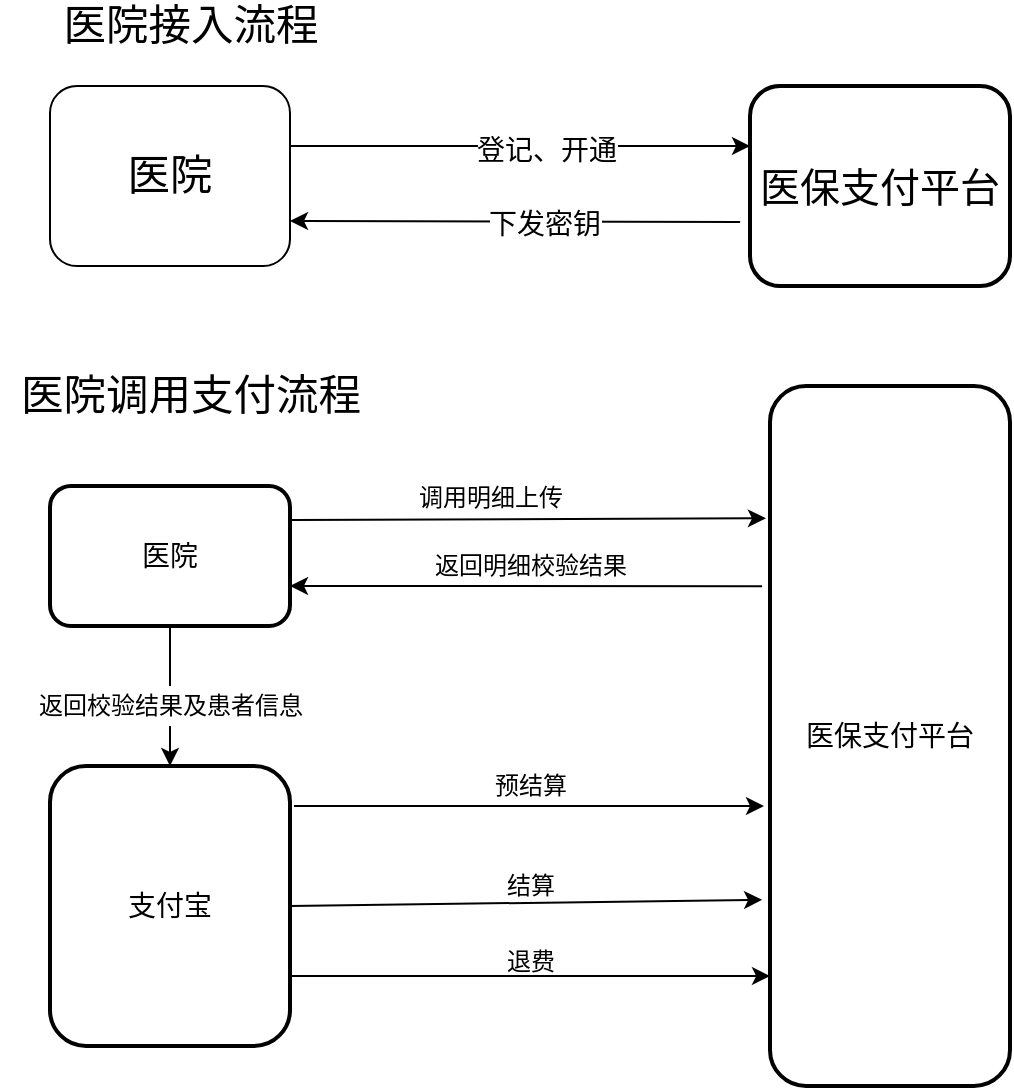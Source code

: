 <mxfile version="14.9.3" type="github">
  <diagram id="EPz6VGqHSs-VgL9DtX49" name="Page-1">
    <mxGraphModel dx="1422" dy="706" grid="1" gridSize="10" guides="1" tooltips="1" connect="1" arrows="1" fold="1" page="1" pageScale="1" pageWidth="827" pageHeight="1169" math="0" shadow="0">
      <root>
        <mxCell id="0" />
        <mxCell id="1" parent="0" />
        <mxCell id="HBfOocNenqamL7iQ2zJh-1" value="&lt;font face=&quot;黑体&quot;&gt;&lt;span style=&quot;font-size: 21.28px&quot;&gt;医院&lt;/span&gt;&lt;/font&gt;" style="rounded=1;whiteSpace=wrap;html=1;" parent="1" vertex="1">
          <mxGeometry x="170" y="60" width="120" height="90" as="geometry" />
        </mxCell>
        <mxCell id="HBfOocNenqamL7iQ2zJh-2" value="&lt;div&gt;&lt;span style=&quot;font-size: 15.96pt&quot;&gt;&lt;font face=&quot;黑体&quot;&gt;医院接入流程&lt;/font&gt;&lt;/span&gt;&lt;/div&gt;" style="text;html=1;align=center;verticalAlign=middle;resizable=0;points=[];autosize=1;strokeColor=none;" parent="1" vertex="1">
          <mxGeometry x="170" y="20" width="140" height="20" as="geometry" />
        </mxCell>
        <mxCell id="HBfOocNenqamL7iQ2zJh-3" value="" style="endArrow=classic;html=1;" parent="1" edge="1">
          <mxGeometry width="50" height="50" relative="1" as="geometry">
            <mxPoint x="290" y="90" as="sourcePoint" />
            <mxPoint x="520" y="90" as="targetPoint" />
          </mxGeometry>
        </mxCell>
        <mxCell id="HBfOocNenqamL7iQ2zJh-5" value="Text" style="edgeLabel;html=1;align=center;verticalAlign=middle;resizable=0;points=[];" parent="HBfOocNenqamL7iQ2zJh-3" vertex="1" connectable="0">
          <mxGeometry x="0.104" y="-1" relative="1" as="geometry">
            <mxPoint as="offset" />
          </mxGeometry>
        </mxCell>
        <mxCell id="HBfOocNenqamL7iQ2zJh-8" value="登记、开通" style="edgeLabel;html=1;align=center;verticalAlign=middle;resizable=0;points=[];fontSize=14;" parent="HBfOocNenqamL7iQ2zJh-3" vertex="1" connectable="0">
          <mxGeometry x="0.113" y="-2" relative="1" as="geometry">
            <mxPoint as="offset" />
          </mxGeometry>
        </mxCell>
        <mxCell id="HBfOocNenqamL7iQ2zJh-4" value="&lt;font style=&quot;font-size: 20px&quot;&gt;医保支付平台&lt;/font&gt;" style="rounded=1;whiteSpace=wrap;html=1;strokeWidth=2;" parent="1" vertex="1">
          <mxGeometry x="520" y="60" width="130" height="100" as="geometry" />
        </mxCell>
        <mxCell id="HBfOocNenqamL7iQ2zJh-9" value="" style="endArrow=classic;html=1;fontSize=14;entryX=1;entryY=0.75;entryDx=0;entryDy=0;exitX=-0.038;exitY=0.68;exitDx=0;exitDy=0;exitPerimeter=0;" parent="1" source="HBfOocNenqamL7iQ2zJh-4" target="HBfOocNenqamL7iQ2zJh-1" edge="1">
          <mxGeometry width="50" height="50" relative="1" as="geometry">
            <mxPoint x="500" y="160" as="sourcePoint" />
            <mxPoint x="550" y="110" as="targetPoint" />
          </mxGeometry>
        </mxCell>
        <mxCell id="HBfOocNenqamL7iQ2zJh-11" value="下发密钥" style="edgeLabel;html=1;align=center;verticalAlign=middle;resizable=0;points=[];fontSize=14;" parent="HBfOocNenqamL7iQ2zJh-9" vertex="1" connectable="0">
          <mxGeometry x="-0.129" y="1" relative="1" as="geometry">
            <mxPoint as="offset" />
          </mxGeometry>
        </mxCell>
        <mxCell id="HBfOocNenqamL7iQ2zJh-12" value="&lt;div&gt;&lt;span style=&quot;font-size: 15.96pt&quot;&gt;&lt;font face=&quot;黑体&quot;&gt;医院调用支付流程&lt;/font&gt;&lt;/span&gt;&lt;/div&gt;" style="text;html=1;align=center;verticalAlign=middle;resizable=0;points=[];autosize=1;strokeColor=none;fontSize=14;" parent="1" vertex="1">
          <mxGeometry x="145" y="200" width="190" height="30" as="geometry" />
        </mxCell>
        <mxCell id="HBfOocNenqamL7iQ2zJh-13" value="医院" style="rounded=1;whiteSpace=wrap;html=1;fontSize=14;strokeWidth=2;" parent="1" vertex="1">
          <mxGeometry x="170" y="260" width="120" height="70" as="geometry" />
        </mxCell>
        <mxCell id="HBfOocNenqamL7iQ2zJh-14" value="医保支付平台" style="rounded=1;whiteSpace=wrap;html=1;fontSize=14;strokeWidth=2;" parent="1" vertex="1">
          <mxGeometry x="530" y="210" width="120" height="350" as="geometry" />
        </mxCell>
        <mxCell id="HBfOocNenqamL7iQ2zJh-15" value="支付宝" style="rounded=1;whiteSpace=wrap;html=1;fontSize=14;strokeWidth=2;" parent="1" vertex="1">
          <mxGeometry x="170" y="400" width="120" height="140" as="geometry" />
        </mxCell>
        <mxCell id="HBfOocNenqamL7iQ2zJh-16" value="" style="endArrow=classic;html=1;fontSize=14;entryX=-0.017;entryY=0.189;entryDx=0;entryDy=0;entryPerimeter=0;" parent="1" target="HBfOocNenqamL7iQ2zJh-14" edge="1">
          <mxGeometry width="50" height="50" relative="1" as="geometry">
            <mxPoint x="291" y="277" as="sourcePoint" />
            <mxPoint x="520" y="277" as="targetPoint" />
          </mxGeometry>
        </mxCell>
        <mxCell id="CwKh5GgwksFOhLYssaHG-1" value="调用明细上传" style="text;html=1;align=center;verticalAlign=middle;resizable=0;points=[];autosize=1;strokeColor=none;" vertex="1" parent="1">
          <mxGeometry x="345" y="256" width="90" height="20" as="geometry" />
        </mxCell>
        <mxCell id="CwKh5GgwksFOhLYssaHG-2" value="" style="endArrow=classic;html=1;exitX=-0.033;exitY=0.286;exitDx=0;exitDy=0;exitPerimeter=0;" edge="1" parent="1" source="HBfOocNenqamL7iQ2zJh-14">
          <mxGeometry width="50" height="50" relative="1" as="geometry">
            <mxPoint x="520" y="310" as="sourcePoint" />
            <mxPoint x="290" y="310" as="targetPoint" />
          </mxGeometry>
        </mxCell>
        <mxCell id="CwKh5GgwksFOhLYssaHG-3" value="返回明细校验结果" style="text;html=1;align=center;verticalAlign=middle;resizable=0;points=[];autosize=1;strokeColor=none;" vertex="1" parent="1">
          <mxGeometry x="355" y="290" width="110" height="20" as="geometry" />
        </mxCell>
        <mxCell id="CwKh5GgwksFOhLYssaHG-4" value="" style="endArrow=classic;html=1;exitX=0.5;exitY=1;exitDx=0;exitDy=0;entryX=0.5;entryY=0;entryDx=0;entryDy=0;startArrow=none;" edge="1" parent="1" source="CwKh5GgwksFOhLYssaHG-5" target="HBfOocNenqamL7iQ2zJh-15">
          <mxGeometry width="50" height="50" relative="1" as="geometry">
            <mxPoint x="230" y="380" as="sourcePoint" />
            <mxPoint x="280" y="330" as="targetPoint" />
          </mxGeometry>
        </mxCell>
        <mxCell id="CwKh5GgwksFOhLYssaHG-5" value="返回校验结果及患者信息" style="text;html=1;align=center;verticalAlign=middle;resizable=0;points=[];autosize=1;strokeColor=none;" vertex="1" parent="1">
          <mxGeometry x="155" y="360" width="150" height="20" as="geometry" />
        </mxCell>
        <mxCell id="CwKh5GgwksFOhLYssaHG-6" value="" style="endArrow=none;html=1;exitX=0.5;exitY=1;exitDx=0;exitDy=0;entryX=0.5;entryY=0;entryDx=0;entryDy=0;" edge="1" parent="1" source="HBfOocNenqamL7iQ2zJh-13" target="CwKh5GgwksFOhLYssaHG-5">
          <mxGeometry width="50" height="50" relative="1" as="geometry">
            <mxPoint x="230" y="330" as="sourcePoint" />
            <mxPoint x="230" y="400" as="targetPoint" />
          </mxGeometry>
        </mxCell>
        <mxCell id="CwKh5GgwksFOhLYssaHG-7" value="" style="endArrow=classic;html=1;" edge="1" parent="1">
          <mxGeometry width="50" height="50" relative="1" as="geometry">
            <mxPoint x="292" y="420" as="sourcePoint" />
            <mxPoint x="527" y="420" as="targetPoint" />
          </mxGeometry>
        </mxCell>
        <mxCell id="CwKh5GgwksFOhLYssaHG-8" value="预结算" style="text;html=1;align=center;verticalAlign=middle;resizable=0;points=[];autosize=1;strokeColor=none;" vertex="1" parent="1">
          <mxGeometry x="385" y="400" width="50" height="20" as="geometry" />
        </mxCell>
        <mxCell id="CwKh5GgwksFOhLYssaHG-9" value="" style="endArrow=classic;html=1;exitX=1;exitY=0.5;exitDx=0;exitDy=0;entryX=-0.033;entryY=0.734;entryDx=0;entryDy=0;entryPerimeter=0;" edge="1" parent="1" source="HBfOocNenqamL7iQ2zJh-15" target="HBfOocNenqamL7iQ2zJh-14">
          <mxGeometry width="50" height="50" relative="1" as="geometry">
            <mxPoint x="290" y="520" as="sourcePoint" />
            <mxPoint x="340" y="470" as="targetPoint" />
          </mxGeometry>
        </mxCell>
        <mxCell id="CwKh5GgwksFOhLYssaHG-11" value="结算" style="text;html=1;align=center;verticalAlign=middle;resizable=0;points=[];autosize=1;strokeColor=none;" vertex="1" parent="1">
          <mxGeometry x="390" y="450" width="40" height="20" as="geometry" />
        </mxCell>
        <mxCell id="CwKh5GgwksFOhLYssaHG-12" value="" style="endArrow=classic;html=1;exitX=1;exitY=0.75;exitDx=0;exitDy=0;entryX=0;entryY=0.843;entryDx=0;entryDy=0;entryPerimeter=0;" edge="1" parent="1" source="HBfOocNenqamL7iQ2zJh-15" target="HBfOocNenqamL7iQ2zJh-14">
          <mxGeometry width="50" height="50" relative="1" as="geometry">
            <mxPoint x="290" y="560" as="sourcePoint" />
            <mxPoint x="340" y="510" as="targetPoint" />
          </mxGeometry>
        </mxCell>
        <mxCell id="CwKh5GgwksFOhLYssaHG-13" value="退费" style="text;html=1;align=center;verticalAlign=middle;resizable=0;points=[];autosize=1;strokeColor=none;" vertex="1" parent="1">
          <mxGeometry x="390" y="488" width="40" height="20" as="geometry" />
        </mxCell>
      </root>
    </mxGraphModel>
  </diagram>
</mxfile>
